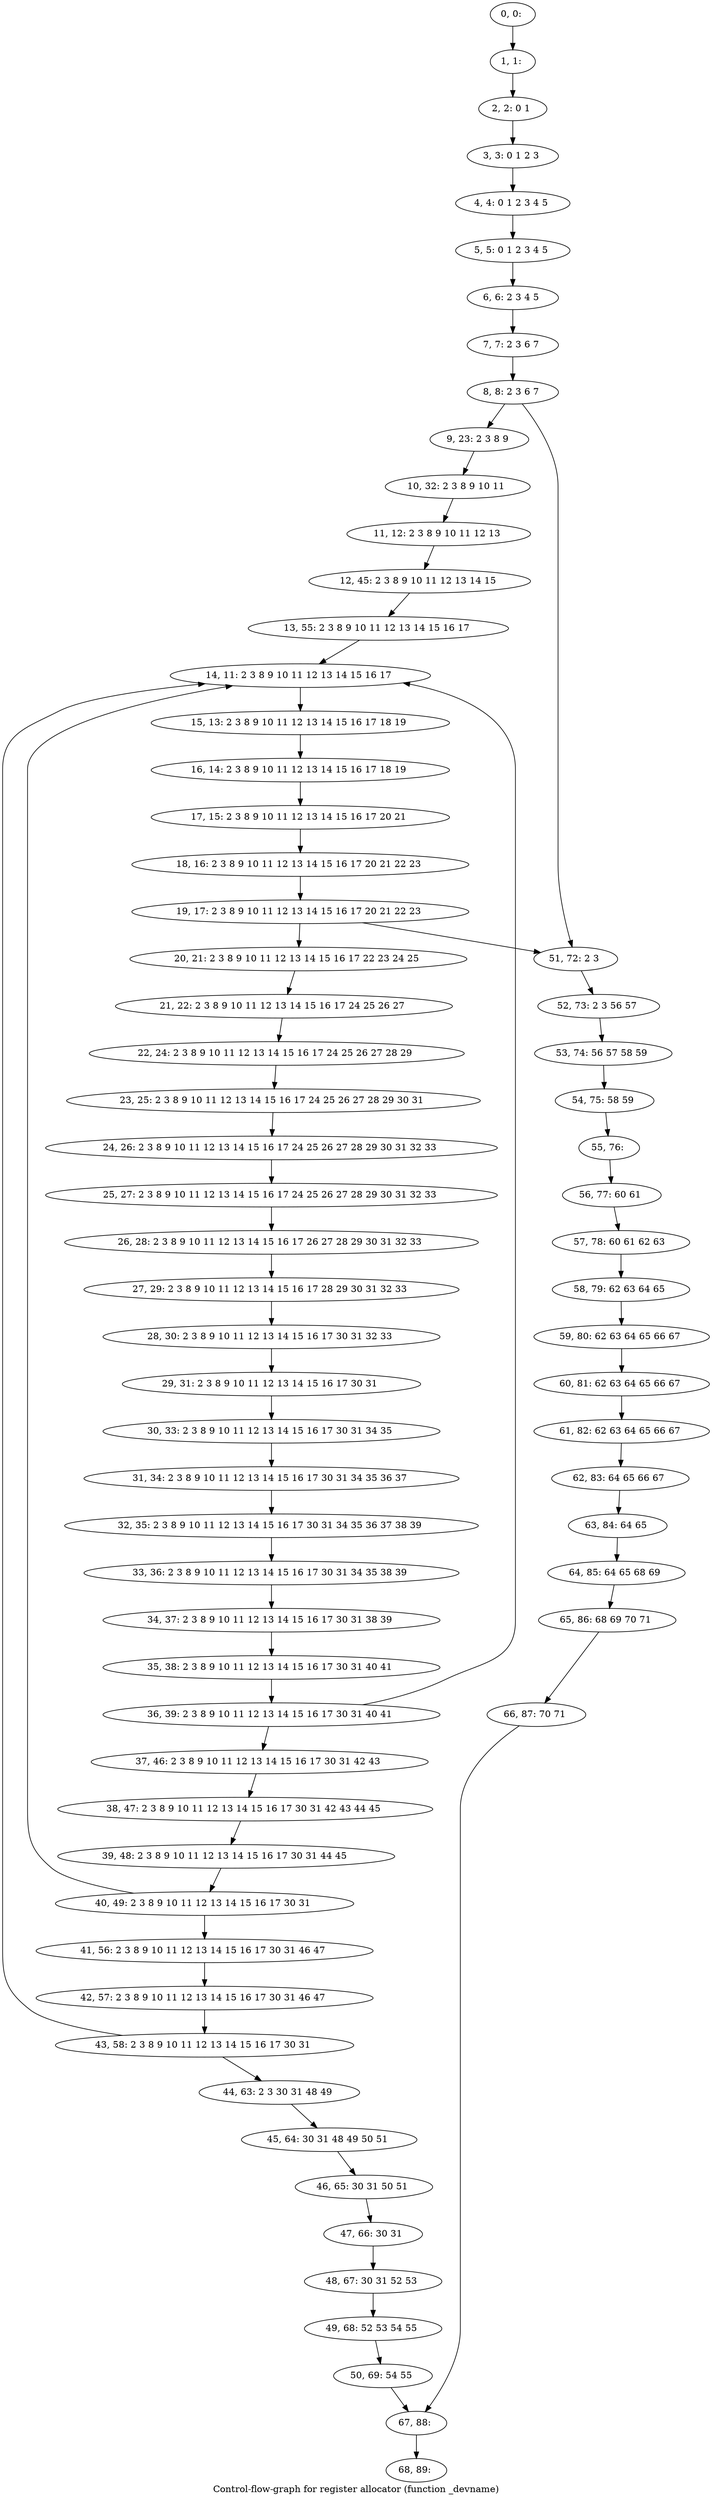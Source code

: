 digraph G {
graph [label="Control-flow-graph for register allocator (function _devname)"]
0[label="0, 0: "];
1[label="1, 1: "];
2[label="2, 2: 0 1 "];
3[label="3, 3: 0 1 2 3 "];
4[label="4, 4: 0 1 2 3 4 5 "];
5[label="5, 5: 0 1 2 3 4 5 "];
6[label="6, 6: 2 3 4 5 "];
7[label="7, 7: 2 3 6 7 "];
8[label="8, 8: 2 3 6 7 "];
9[label="9, 23: 2 3 8 9 "];
10[label="10, 32: 2 3 8 9 10 11 "];
11[label="11, 12: 2 3 8 9 10 11 12 13 "];
12[label="12, 45: 2 3 8 9 10 11 12 13 14 15 "];
13[label="13, 55: 2 3 8 9 10 11 12 13 14 15 16 17 "];
14[label="14, 11: 2 3 8 9 10 11 12 13 14 15 16 17 "];
15[label="15, 13: 2 3 8 9 10 11 12 13 14 15 16 17 18 19 "];
16[label="16, 14: 2 3 8 9 10 11 12 13 14 15 16 17 18 19 "];
17[label="17, 15: 2 3 8 9 10 11 12 13 14 15 16 17 20 21 "];
18[label="18, 16: 2 3 8 9 10 11 12 13 14 15 16 17 20 21 22 23 "];
19[label="19, 17: 2 3 8 9 10 11 12 13 14 15 16 17 20 21 22 23 "];
20[label="20, 21: 2 3 8 9 10 11 12 13 14 15 16 17 22 23 24 25 "];
21[label="21, 22: 2 3 8 9 10 11 12 13 14 15 16 17 24 25 26 27 "];
22[label="22, 24: 2 3 8 9 10 11 12 13 14 15 16 17 24 25 26 27 28 29 "];
23[label="23, 25: 2 3 8 9 10 11 12 13 14 15 16 17 24 25 26 27 28 29 30 31 "];
24[label="24, 26: 2 3 8 9 10 11 12 13 14 15 16 17 24 25 26 27 28 29 30 31 32 33 "];
25[label="25, 27: 2 3 8 9 10 11 12 13 14 15 16 17 24 25 26 27 28 29 30 31 32 33 "];
26[label="26, 28: 2 3 8 9 10 11 12 13 14 15 16 17 26 27 28 29 30 31 32 33 "];
27[label="27, 29: 2 3 8 9 10 11 12 13 14 15 16 17 28 29 30 31 32 33 "];
28[label="28, 30: 2 3 8 9 10 11 12 13 14 15 16 17 30 31 32 33 "];
29[label="29, 31: 2 3 8 9 10 11 12 13 14 15 16 17 30 31 "];
30[label="30, 33: 2 3 8 9 10 11 12 13 14 15 16 17 30 31 34 35 "];
31[label="31, 34: 2 3 8 9 10 11 12 13 14 15 16 17 30 31 34 35 36 37 "];
32[label="32, 35: 2 3 8 9 10 11 12 13 14 15 16 17 30 31 34 35 36 37 38 39 "];
33[label="33, 36: 2 3 8 9 10 11 12 13 14 15 16 17 30 31 34 35 38 39 "];
34[label="34, 37: 2 3 8 9 10 11 12 13 14 15 16 17 30 31 38 39 "];
35[label="35, 38: 2 3 8 9 10 11 12 13 14 15 16 17 30 31 40 41 "];
36[label="36, 39: 2 3 8 9 10 11 12 13 14 15 16 17 30 31 40 41 "];
37[label="37, 46: 2 3 8 9 10 11 12 13 14 15 16 17 30 31 42 43 "];
38[label="38, 47: 2 3 8 9 10 11 12 13 14 15 16 17 30 31 42 43 44 45 "];
39[label="39, 48: 2 3 8 9 10 11 12 13 14 15 16 17 30 31 44 45 "];
40[label="40, 49: 2 3 8 9 10 11 12 13 14 15 16 17 30 31 "];
41[label="41, 56: 2 3 8 9 10 11 12 13 14 15 16 17 30 31 46 47 "];
42[label="42, 57: 2 3 8 9 10 11 12 13 14 15 16 17 30 31 46 47 "];
43[label="43, 58: 2 3 8 9 10 11 12 13 14 15 16 17 30 31 "];
44[label="44, 63: 2 3 30 31 48 49 "];
45[label="45, 64: 30 31 48 49 50 51 "];
46[label="46, 65: 30 31 50 51 "];
47[label="47, 66: 30 31 "];
48[label="48, 67: 30 31 52 53 "];
49[label="49, 68: 52 53 54 55 "];
50[label="50, 69: 54 55 "];
51[label="51, 72: 2 3 "];
52[label="52, 73: 2 3 56 57 "];
53[label="53, 74: 56 57 58 59 "];
54[label="54, 75: 58 59 "];
55[label="55, 76: "];
56[label="56, 77: 60 61 "];
57[label="57, 78: 60 61 62 63 "];
58[label="58, 79: 62 63 64 65 "];
59[label="59, 80: 62 63 64 65 66 67 "];
60[label="60, 81: 62 63 64 65 66 67 "];
61[label="61, 82: 62 63 64 65 66 67 "];
62[label="62, 83: 64 65 66 67 "];
63[label="63, 84: 64 65 "];
64[label="64, 85: 64 65 68 69 "];
65[label="65, 86: 68 69 70 71 "];
66[label="66, 87: 70 71 "];
67[label="67, 88: "];
68[label="68, 89: "];
0->1 ;
1->2 ;
2->3 ;
3->4 ;
4->5 ;
5->6 ;
6->7 ;
7->8 ;
8->9 ;
8->51 ;
9->10 ;
10->11 ;
11->12 ;
12->13 ;
13->14 ;
14->15 ;
15->16 ;
16->17 ;
17->18 ;
18->19 ;
19->20 ;
19->51 ;
20->21 ;
21->22 ;
22->23 ;
23->24 ;
24->25 ;
25->26 ;
26->27 ;
27->28 ;
28->29 ;
29->30 ;
30->31 ;
31->32 ;
32->33 ;
33->34 ;
34->35 ;
35->36 ;
36->37 ;
36->14 ;
37->38 ;
38->39 ;
39->40 ;
40->41 ;
40->14 ;
41->42 ;
42->43 ;
43->44 ;
43->14 ;
44->45 ;
45->46 ;
46->47 ;
47->48 ;
48->49 ;
49->50 ;
50->67 ;
51->52 ;
52->53 ;
53->54 ;
54->55 ;
55->56 ;
56->57 ;
57->58 ;
58->59 ;
59->60 ;
60->61 ;
61->62 ;
62->63 ;
63->64 ;
64->65 ;
65->66 ;
66->67 ;
67->68 ;
}
